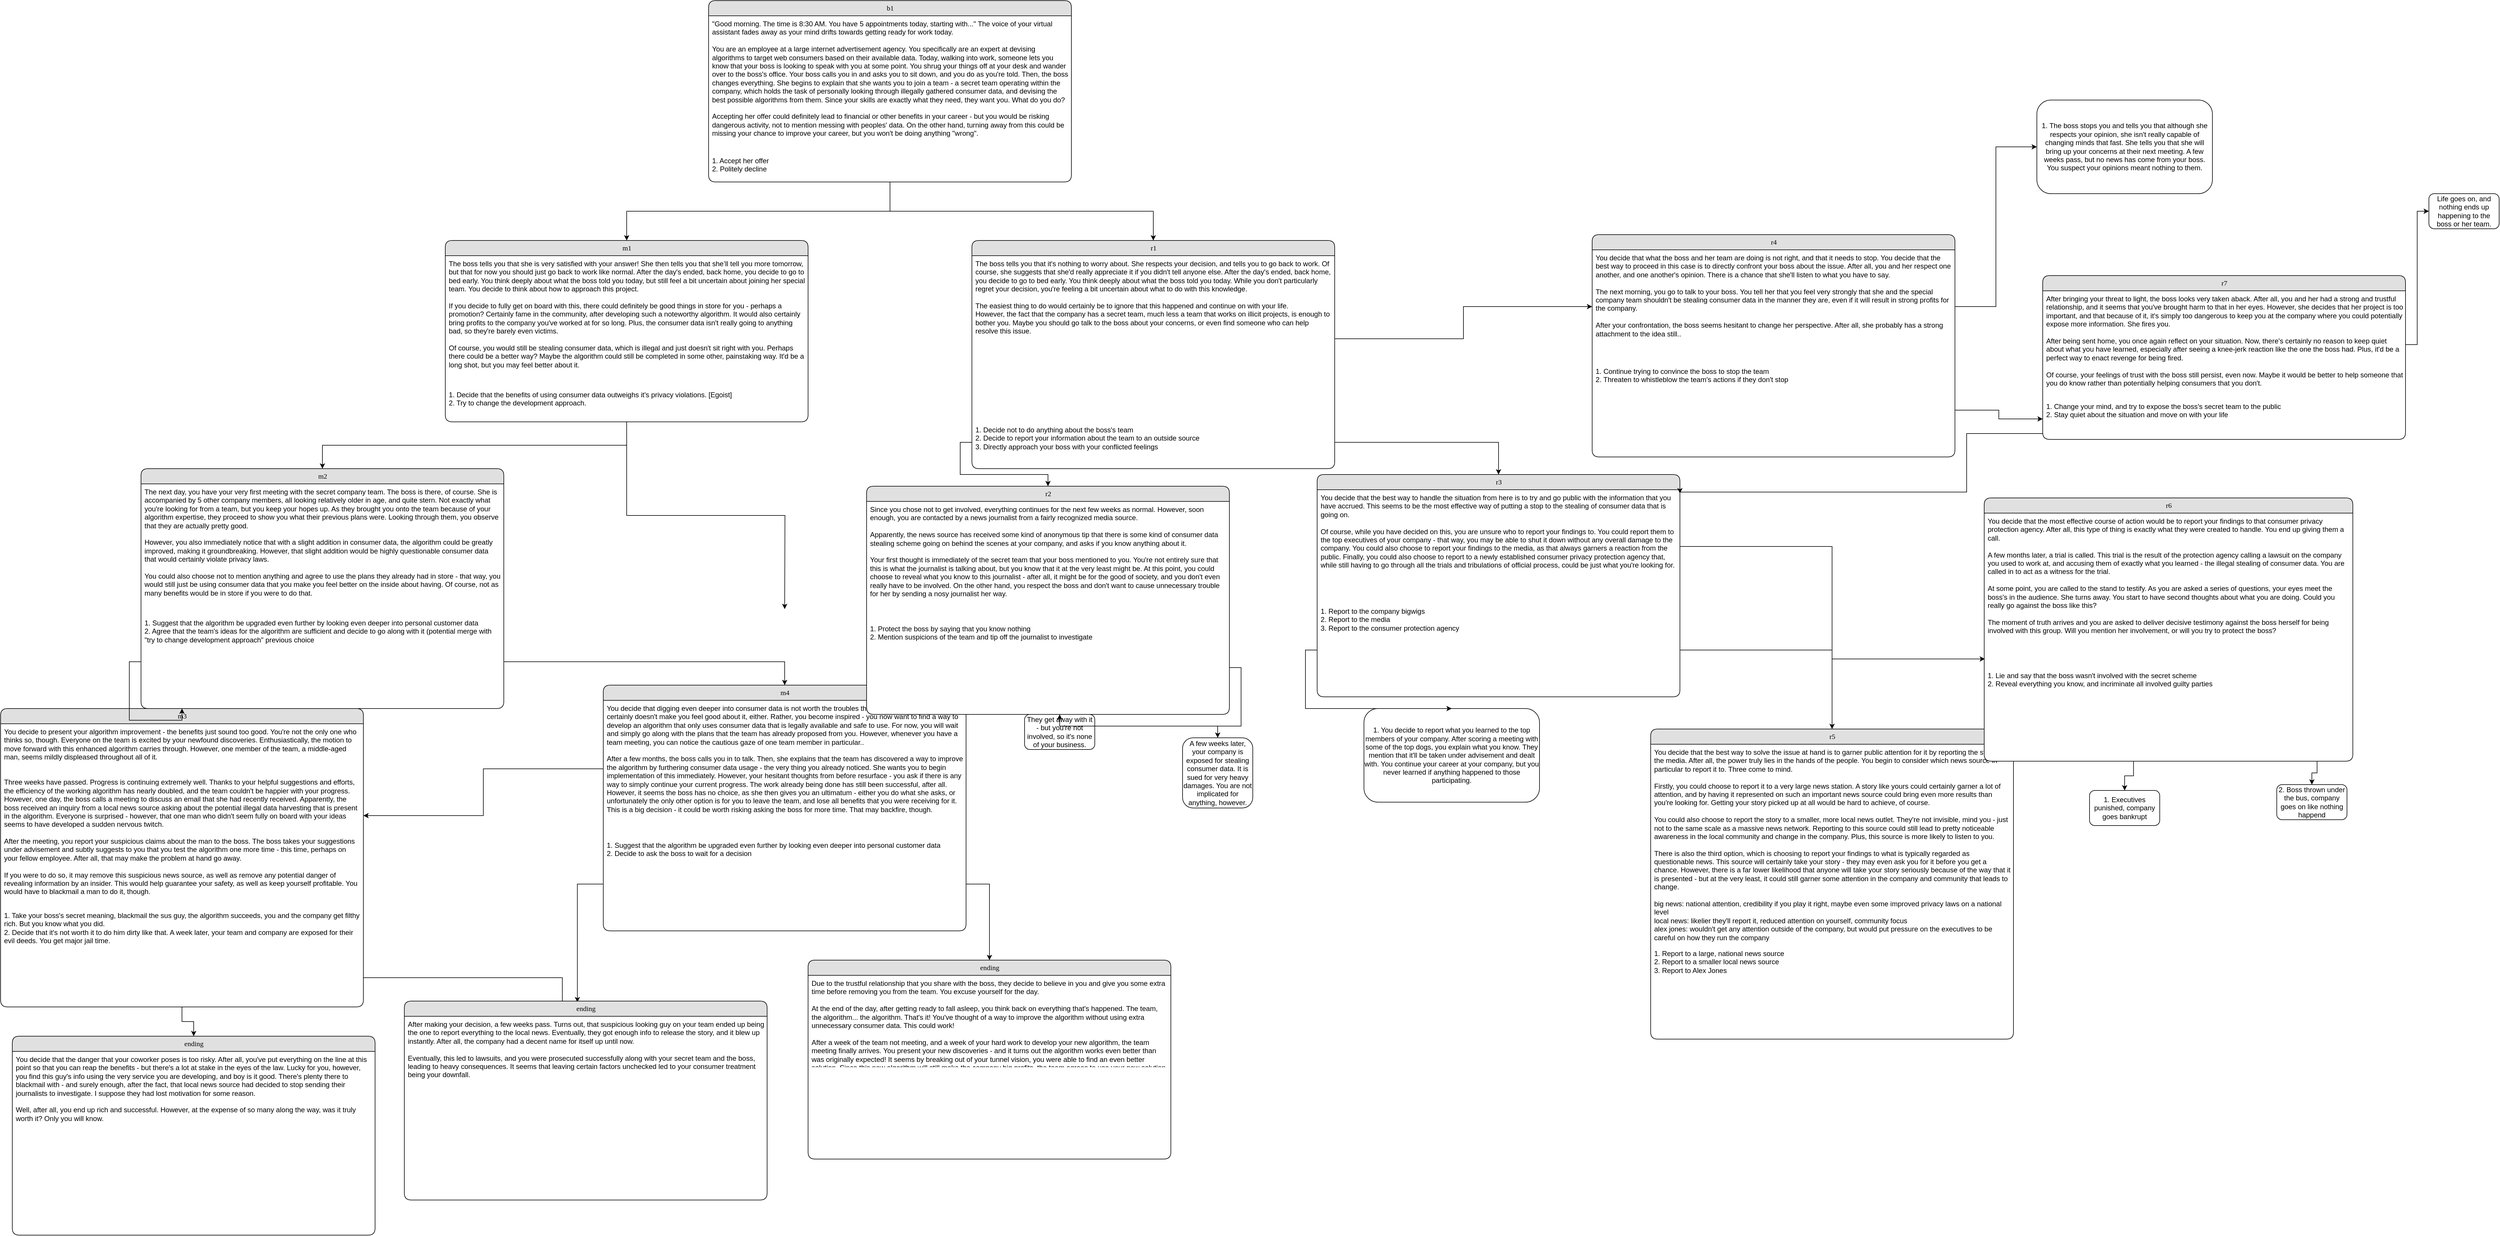 <mxfile version="13.9.6" type="github">
  <diagram name="Page-1" id="b520641d-4fe3-3701-9064-5fc419738815">
    <mxGraphModel dx="2522" dy="772" grid="1" gridSize="10" guides="1" tooltips="1" connect="1" arrows="1" fold="1" page="1" pageScale="1" pageWidth="1100" pageHeight="850" background="#ffffff" math="0" shadow="0">
      <root>
        <mxCell id="0" />
        <mxCell id="1" parent="0" />
        <mxCell id="e9B-Smu1X89H_BTClJb--25" style="edgeStyle=orthogonalEdgeStyle;rounded=0;orthogonalLoop=1;jettySize=auto;html=1;" parent="1" source="e9B-Smu1X89H_BTClJb--18" target="e9B-Smu1X89H_BTClJb--22" edge="1">
          <mxGeometry relative="1" as="geometry" />
        </mxCell>
        <mxCell id="e9B-Smu1X89H_BTClJb--29" style="edgeStyle=orthogonalEdgeStyle;rounded=0;orthogonalLoop=1;jettySize=auto;html=1;" parent="1" source="e9B-Smu1X89H_BTClJb--18" target="e9B-Smu1X89H_BTClJb--26" edge="1">
          <mxGeometry relative="1" as="geometry" />
        </mxCell>
        <mxCell id="e9B-Smu1X89H_BTClJb--18" value="b1" style="swimlane;html=1;fontStyle=0;childLayout=stackLayout;horizontal=1;startSize=26;fillColor=#e0e0e0;horizontalStack=0;resizeParent=1;resizeLast=0;collapsible=1;marginBottom=0;swimlaneFillColor=#ffffff;align=center;rounded=1;shadow=0;comic=0;labelBackgroundColor=none;strokeWidth=1;fontFamily=Verdana;fontSize=12" parent="1" vertex="1">
          <mxGeometry x="130" y="30" width="620" height="310" as="geometry">
            <mxRectangle x="130" y="30" width="50" height="26" as="alternateBounds" />
          </mxGeometry>
        </mxCell>
        <mxCell id="e9B-Smu1X89H_BTClJb--19" value="&quot;Good morning. The time is 8:30 AM. You have 5 appointments today, starting with...&quot; The voice of your virtual assistant fades away as your mind drifts towards getting ready for work today.&#xa;&#xa;You are an employee at a large internet advertisement agency. You specifically are an expert at devising algorithms to target web consumers based on their available data. Today, walking into work, someone lets you know that your boss is looking to speak with you at some point. You shrug your things off at your desk and wander over to the boss&#39;s office. Your boss calls you in and asks you to sit down, and you do as you&#39;re told. Then, the boss changes everything. She begins to explain that she wants you to join a team - a secret team operating within the company, which holds the task of personally looking through illegally gathered consumer data, and devising the best possible algorithms from them. Since your skills are exactly what they need, they want you. What do you do?&#xa;&#xa;Accepting her offer could definitely lead to financial or other benefits in your career - but you would be risking dangerous activity, not to mention messing with peoples&#39; data. On the other hand, turning away from this could be missing your chance to improve your career, but you won&#39;t be doing anything &quot;wrong&quot;." style="text;strokeColor=none;fillColor=none;spacingLeft=4;spacingRight=4;overflow=hidden;rotatable=0;points=[[0,0.5],[1,0.5]];portConstraint=eastwest;whiteSpace=wrap;verticalAlign=top;" parent="e9B-Smu1X89H_BTClJb--18" vertex="1">
          <mxGeometry y="26" width="620" height="234" as="geometry" />
        </mxCell>
        <mxCell id="e9B-Smu1X89H_BTClJb--21" value="1. Accept her offer&#xa;2. Politely decline" style="text;strokeColor=none;fillColor=none;spacingLeft=4;spacingRight=4;whiteSpace=wrap;overflow=hidden;rotatable=0;points=[[0,0.5],[1,0.5]];portConstraint=eastwest;" parent="e9B-Smu1X89H_BTClJb--18" vertex="1">
          <mxGeometry y="260" width="620" height="50" as="geometry" />
        </mxCell>
        <mxCell id="e9B-Smu1X89H_BTClJb--33" style="edgeStyle=orthogonalEdgeStyle;rounded=0;orthogonalLoop=1;jettySize=auto;html=1;" parent="1" source="e9B-Smu1X89H_BTClJb--22" target="e9B-Smu1X89H_BTClJb--30" edge="1">
          <mxGeometry relative="1" as="geometry" />
        </mxCell>
        <mxCell id="V5t-5OzrnSoj0Fzdp6cP-18" style="edgeStyle=orthogonalEdgeStyle;rounded=0;orthogonalLoop=1;jettySize=auto;html=1;" parent="1" source="e9B-Smu1X89H_BTClJb--22" edge="1">
          <mxGeometry relative="1" as="geometry">
            <mxPoint x="260" y="1070" as="targetPoint" />
          </mxGeometry>
        </mxCell>
        <mxCell id="e9B-Smu1X89H_BTClJb--22" value="m1" style="swimlane;html=1;fontStyle=0;childLayout=stackLayout;horizontal=1;startSize=26;fillColor=#e0e0e0;horizontalStack=0;resizeParent=1;resizeLast=0;collapsible=1;marginBottom=0;swimlaneFillColor=#ffffff;align=center;rounded=1;shadow=0;comic=0;labelBackgroundColor=none;strokeWidth=1;fontFamily=Verdana;fontSize=12" parent="1" vertex="1">
          <mxGeometry x="-320" y="440" width="620" height="310" as="geometry">
            <mxRectangle x="510" y="180" width="50" height="26" as="alternateBounds" />
          </mxGeometry>
        </mxCell>
        <mxCell id="e9B-Smu1X89H_BTClJb--23" value="The boss tells you that she is very satisfied with your answer! She then tells you that she’ll tell you more tomorrow, but that for now you should just go back to work like normal. After the day&#39;s ended, back home, you decide to go to bed early. You think deeply about what the boss told you today, but still feel a bit uncertain about joining her special team. You decide to think about how to approach this project.&#xa;&#xa;If you decide to fully get on board with this, there could definitely be good things in store for you - perhaps a promotion? Certainly fame in the community, after developing such a noteworthy algorithm. It would also certainly bring profits to the company you&#39;ve worked at for so long. Plus, the consumer data isn&#39;t really going to anything bad, so they&#39;re barely even victims.&#xa;&#xa;Of course, you would still be stealing consumer data, which is illegal and just doesn&#39;t sit right with you. Perhaps there could be a better way? Maybe the algorithm could still be completed in some other, painstaking way. It&#39;d be a long shot, but you may feel better about it." style="text;strokeColor=none;fillColor=none;spacingLeft=4;spacingRight=4;overflow=hidden;rotatable=0;points=[[0,0.5],[1,0.5]];portConstraint=eastwest;whiteSpace=wrap;verticalAlign=top;" parent="e9B-Smu1X89H_BTClJb--22" vertex="1">
          <mxGeometry y="26" width="620" height="224" as="geometry" />
        </mxCell>
        <mxCell id="e9B-Smu1X89H_BTClJb--24" value="1. Decide that the benefits of using consumer data outweighs it&#39;s privacy violations. [Egoist]&#xa;2. Try to change the development approach." style="text;strokeColor=none;fillColor=none;spacingLeft=4;spacingRight=4;whiteSpace=wrap;overflow=hidden;rotatable=0;points=[[0,0.5],[1,0.5]];portConstraint=eastwest;" parent="e9B-Smu1X89H_BTClJb--22" vertex="1">
          <mxGeometry y="250" width="620" height="50" as="geometry" />
        </mxCell>
        <mxCell id="e9B-Smu1X89H_BTClJb--26" value="r1" style="swimlane;html=1;fontStyle=0;childLayout=stackLayout;horizontal=1;startSize=26;fillColor=#e0e0e0;horizontalStack=0;resizeParent=1;resizeLast=0;collapsible=1;marginBottom=0;swimlaneFillColor=#ffffff;align=center;rounded=1;shadow=0;comic=0;labelBackgroundColor=none;strokeWidth=1;fontFamily=Verdana;fontSize=12" parent="1" vertex="1">
          <mxGeometry x="580" y="440" width="620" height="390" as="geometry">
            <mxRectangle x="510" y="180" width="50" height="26" as="alternateBounds" />
          </mxGeometry>
        </mxCell>
        <mxCell id="e9B-Smu1X89H_BTClJb--27" value="The boss tells you that it&#39;s nothing to worry about. She respects your decision, and tells you to go back to work. Of course, she suggests that she&#39;d really appreciate it if you didn&#39;t tell anyone else. After the day&#39;s ended, back home, you decide to go to bed early. You think deeply about what the boss told you today. While you don&#39;t particularly regret your decision, you&#39;re feeling a bit uncertain about what to do with this knowledge. &#xa;&#xa;The easiest thing to do would certainly be to ignore that this happened and continue on with your life. &#xa;However, the fact that the company has a secret team, much less a team that works on illicit projects, is enough to bother you. Maybe you should go talk to the boss about your concerns, or even find someone who can help resolve this issue." style="text;strokeColor=none;fillColor=none;spacingLeft=4;spacingRight=4;overflow=hidden;rotatable=0;points=[[0,0.5],[1,0.5]];portConstraint=eastwest;whiteSpace=wrap;verticalAlign=top;" parent="e9B-Smu1X89H_BTClJb--26" vertex="1">
          <mxGeometry y="26" width="620" height="284" as="geometry" />
        </mxCell>
        <mxCell id="e9B-Smu1X89H_BTClJb--28" value="1. Decide not to do anything about the boss&#39;s team&#xa;2. Decide to report your information about the team to an outside source&#xa;3. Directly approach your boss with your conflicted feelings" style="text;strokeColor=none;fillColor=none;spacingLeft=4;spacingRight=4;whiteSpace=wrap;overflow=hidden;rotatable=0;points=[[0,0.5],[1,0.5]];portConstraint=eastwest;" parent="e9B-Smu1X89H_BTClJb--26" vertex="1">
          <mxGeometry y="310" width="620" height="70" as="geometry" />
        </mxCell>
        <mxCell id="e9B-Smu1X89H_BTClJb--30" value="m2" style="swimlane;html=1;fontStyle=0;childLayout=stackLayout;horizontal=1;startSize=26;fillColor=#e0e0e0;horizontalStack=0;resizeParent=1;resizeLast=0;collapsible=1;marginBottom=0;swimlaneFillColor=#ffffff;align=center;rounded=1;shadow=0;comic=0;labelBackgroundColor=none;strokeWidth=1;fontFamily=Verdana;fontSize=12" parent="1" vertex="1">
          <mxGeometry x="-840" y="830" width="620" height="410" as="geometry">
            <mxRectangle x="510" y="180" width="50" height="26" as="alternateBounds" />
          </mxGeometry>
        </mxCell>
        <mxCell id="e9B-Smu1X89H_BTClJb--31" value="The next day, you have your very first meeting with the secret company team. The boss is there, of course. She is accompanied by 5 other company members, all looking relatively older in age, and quite stern. Not exactly what you&#39;re looking for from a team, but you keep your hopes up. As they brought you onto the team because of your algorithm expertise, they proceed to show you what their previous plans were. Looking through them, you observe that they are actually pretty good. &#xa;&#xa;However, you also immediately notice that with a slight addition in consumer data, the algorithm could be greatly improved, making it groundbreaking. However, that slight addition would be highly questionable consumer data that would certainly violate privacy laws.&#xa;&#xa;You could also choose not to mention anything and agree to use the plans they already had in store - that way, you would still just be using consumer data that you make you feel better on the inside about having. Of course, not as many benefits would be in store if you were to do that." style="text;strokeColor=none;fillColor=none;spacingLeft=4;spacingRight=4;overflow=hidden;rotatable=0;points=[[0,0.5],[1,0.5]];portConstraint=eastwest;whiteSpace=wrap;verticalAlign=top;" parent="e9B-Smu1X89H_BTClJb--30" vertex="1">
          <mxGeometry y="26" width="620" height="224" as="geometry" />
        </mxCell>
        <mxCell id="e9B-Smu1X89H_BTClJb--32" value="1. Suggest that the algorithm be upgraded even further by looking even deeper into personal customer data&#xa;2. Agree that the team&#39;s ideas for the algorithm are sufficient and decide to go along with it (potential merge with &quot;try to change development approach&quot; previous choice" style="text;strokeColor=none;fillColor=none;spacingLeft=4;spacingRight=4;whiteSpace=wrap;overflow=hidden;rotatable=0;points=[[0,0.5],[1,0.5]];portConstraint=eastwest;" parent="e9B-Smu1X89H_BTClJb--30" vertex="1">
          <mxGeometry y="250" width="620" height="160" as="geometry" />
        </mxCell>
        <mxCell id="V5t-5OzrnSoj0Fzdp6cP-26" style="edgeStyle=orthogonalEdgeStyle;rounded=0;orthogonalLoop=1;jettySize=auto;html=1;" parent="1" source="V5t-5OzrnSoj0Fzdp6cP-7" target="ORPxbONJtoW9aJd18paX-41" edge="1">
          <mxGeometry relative="1" as="geometry">
            <mxPoint x="-310" y="1735" as="targetPoint" />
            <Array as="points">
              <mxPoint x="-120" y="1700" />
            </Array>
          </mxGeometry>
        </mxCell>
        <mxCell id="V5t-5OzrnSoj0Fzdp6cP-29" style="edgeStyle=orthogonalEdgeStyle;rounded=0;orthogonalLoop=1;jettySize=auto;html=1;entryX=0.5;entryY=0;entryDx=0;entryDy=0;" parent="1" source="V5t-5OzrnSoj0Fzdp6cP-7" target="ORPxbONJtoW9aJd18paX-42" edge="1">
          <mxGeometry relative="1" as="geometry">
            <mxPoint x="-750" y="1890" as="targetPoint" />
          </mxGeometry>
        </mxCell>
        <mxCell id="V5t-5OzrnSoj0Fzdp6cP-7" value="m3" style="swimlane;html=1;fontStyle=0;childLayout=stackLayout;horizontal=1;startSize=26;fillColor=#e0e0e0;horizontalStack=0;resizeParent=1;resizeLast=0;collapsible=1;marginBottom=0;swimlaneFillColor=#ffffff;align=center;rounded=1;shadow=0;comic=0;labelBackgroundColor=none;strokeWidth=1;fontFamily=Verdana;fontSize=12" parent="1" vertex="1">
          <mxGeometry x="-1080" y="1240" width="620" height="510" as="geometry">
            <mxRectangle x="510" y="180" width="50" height="26" as="alternateBounds" />
          </mxGeometry>
        </mxCell>
        <mxCell id="V5t-5OzrnSoj0Fzdp6cP-8" value="You decide to present your algorithm improvement - the benefits just sound too good. You&#39;re not the only one who thinks so, though. Everyone on the team is excited by your newfound discoveries. Enthusiastically, the motion to move forward with this enhanced algorithm carries through. However, one member of the team, a middle-aged man, seems mildly displeased throughout all of it.&#xa;&#xa;&#xa;Three weeks have passed. Progress is continuing extremely well. Thanks to your helpful suggestions and efforts, the efficiency of the working algorithm has nearly doubled, and the team couldn&#39;t be happier with your progress. However, one day, the boss calls a meeting to discuss an email that she had recently received. Apparently, the boss received an inquiry from a local news source asking about the potential illegal data harvesting that is present in the algorithm. Everyone is surprised - however, that one man who didn&#39;t seem fully on board with your ideas seems to have developed a sudden nervous twitch.&#xa;&#xa;After the meeting, you report your suspicious claims about the man to the boss. The boss takes your suggestions under advisement and subtly suggests to you that you test the algorithm one more time - this time, perhaps on your fellow employee. After all, that may make the problem at hand go away.&#xa;&#xa;If you were to do so, it may remove this suspicious news source, as well as remove any potential danger of revealing information by an insider. This would help guarantee your safety, as well as keep yourself profitable. You would have to blackmail a man to do it, though." style="text;strokeColor=none;fillColor=none;spacingLeft=4;spacingRight=4;overflow=hidden;rotatable=0;points=[[0,0.5],[1,0.5]];portConstraint=eastwest;whiteSpace=wrap;verticalAlign=top;" parent="V5t-5OzrnSoj0Fzdp6cP-7" vertex="1">
          <mxGeometry y="26" width="620" height="314" as="geometry" />
        </mxCell>
        <mxCell id="V5t-5OzrnSoj0Fzdp6cP-9" value="1. Take your boss&#39;s secret meaning, blackmail the sus guy, the algorithm succeeds, you and the company get filthy rich. But you know what you did.&#xa;2. Decide that it&#39;s not worth it to do him dirty like that. A week later, your team and company are exposed for their evil deeds. You get major jail time." style="text;strokeColor=none;fillColor=none;spacingLeft=4;spacingRight=4;whiteSpace=wrap;overflow=hidden;rotatable=0;points=[[0,0.5],[1,0.5]];portConstraint=eastwest;" parent="V5t-5OzrnSoj0Fzdp6cP-7" vertex="1">
          <mxGeometry y="340" width="620" height="170" as="geometry" />
        </mxCell>
        <mxCell id="V5t-5OzrnSoj0Fzdp6cP-10" value="m4" style="swimlane;html=1;fontStyle=0;childLayout=stackLayout;horizontal=1;startSize=26;fillColor=#e0e0e0;horizontalStack=0;resizeParent=1;resizeLast=0;collapsible=1;marginBottom=0;swimlaneFillColor=#ffffff;align=center;rounded=1;shadow=0;comic=0;labelBackgroundColor=none;strokeWidth=1;fontFamily=Verdana;fontSize=12" parent="1" vertex="1">
          <mxGeometry x="-50" y="1200" width="620" height="420" as="geometry">
            <mxRectangle x="510" y="180" width="50" height="26" as="alternateBounds" />
          </mxGeometry>
        </mxCell>
        <mxCell id="V5t-5OzrnSoj0Fzdp6cP-11" value="You decide that digging even deeper into consumer data is not worth the troubles that accompany it - and it certainly doesn&#39;t make you feel good about it, either. Rather, you become inspired - you now want to find a way to develop an algorithm that only uses consumer data that is legally available and safe to use. For now, you will wait and simply go along with the plans that the team has already proposed from you. However, whenever you have a team meeting, you can notice the cautious gaze of one team member in particular..&#xa;&#xa;After a few months, the boss calls you in to talk. Then, she explains that the team has discovered a way to improve the algorithm by furthering consumer data usage - the very thing you already noticed. She wants you to begin implementation of this immediately. However, your hesitant thoughts from before resurface - you ask if there is any way to simply continue your current progress. The work already being done has still been successful, after all. However, it seems the boss has no choice, as she then gives you an ultimatum - either you do what she asks, or unfortunately the only other option is for you to leave the team, and lose all benefits that you were receiving for it. This is a big decision - it could be worth risking asking the boss for more time. That may backfire, though." style="text;strokeColor=none;fillColor=none;spacingLeft=4;spacingRight=4;overflow=hidden;rotatable=0;points=[[0,0.5],[1,0.5]];portConstraint=eastwest;whiteSpace=wrap;verticalAlign=top;" parent="V5t-5OzrnSoj0Fzdp6cP-10" vertex="1">
          <mxGeometry y="26" width="620" height="234" as="geometry" />
        </mxCell>
        <mxCell id="V5t-5OzrnSoj0Fzdp6cP-12" value="1. Suggest that the algorithm be upgraded even further by looking even deeper into personal customer data&#xa;2. Decide to ask the boss to wait for a decision " style="text;strokeColor=none;fillColor=none;spacingLeft=4;spacingRight=4;whiteSpace=wrap;overflow=hidden;rotatable=0;points=[[0,0.5],[1,0.5]];portConstraint=eastwest;" parent="V5t-5OzrnSoj0Fzdp6cP-10" vertex="1">
          <mxGeometry y="260" width="620" height="160" as="geometry" />
        </mxCell>
        <mxCell id="V5t-5OzrnSoj0Fzdp6cP-14" style="edgeStyle=orthogonalEdgeStyle;rounded=0;orthogonalLoop=1;jettySize=auto;html=1;exitX=1;exitY=0.5;exitDx=0;exitDy=0;entryX=0.5;entryY=0;entryDx=0;entryDy=0;" parent="1" source="e9B-Smu1X89H_BTClJb--32" target="V5t-5OzrnSoj0Fzdp6cP-10" edge="1">
          <mxGeometry relative="1" as="geometry" />
        </mxCell>
        <mxCell id="V5t-5OzrnSoj0Fzdp6cP-23" style="edgeStyle=orthogonalEdgeStyle;rounded=0;orthogonalLoop=1;jettySize=auto;html=1;" parent="1" source="V5t-5OzrnSoj0Fzdp6cP-11" target="V5t-5OzrnSoj0Fzdp6cP-8" edge="1">
          <mxGeometry relative="1" as="geometry" />
        </mxCell>
        <mxCell id="V5t-5OzrnSoj0Fzdp6cP-24" style="edgeStyle=orthogonalEdgeStyle;rounded=0;orthogonalLoop=1;jettySize=auto;html=1;entryX=0.5;entryY=0;entryDx=0;entryDy=0;" parent="1" source="e9B-Smu1X89H_BTClJb--32" target="V5t-5OzrnSoj0Fzdp6cP-7" edge="1">
          <mxGeometry relative="1" as="geometry" />
        </mxCell>
        <mxCell id="V5t-5OzrnSoj0Fzdp6cP-27" style="edgeStyle=orthogonalEdgeStyle;rounded=0;orthogonalLoop=1;jettySize=auto;html=1;entryX=0.477;entryY=0.006;entryDx=0;entryDy=0;entryPerimeter=0;" parent="1" source="V5t-5OzrnSoj0Fzdp6cP-12" target="ORPxbONJtoW9aJd18paX-40" edge="1">
          <mxGeometry relative="1" as="geometry">
            <mxPoint x="-189.36" y="1661.65" as="targetPoint" />
          </mxGeometry>
        </mxCell>
        <mxCell id="V5t-5OzrnSoj0Fzdp6cP-32" value="ending" style="swimlane;html=1;fontStyle=0;childLayout=stackLayout;horizontal=1;startSize=26;fillColor=#e0e0e0;horizontalStack=0;resizeParent=1;resizeLast=0;collapsible=1;marginBottom=0;swimlaneFillColor=#ffffff;align=center;rounded=1;shadow=0;comic=0;labelBackgroundColor=none;strokeWidth=1;fontFamily=Verdana;fontSize=12" parent="1" vertex="1">
          <mxGeometry x="300" y="1670" width="620" height="340" as="geometry">
            <mxRectangle x="510" y="180" width="50" height="26" as="alternateBounds" />
          </mxGeometry>
        </mxCell>
        <mxCell id="V5t-5OzrnSoj0Fzdp6cP-33" value="Due to the trustful relationship that you share with the boss, they decide to believe in you and give you some extra time before removing you from the team. You excuse yourself for the day.&#xa;&#xa;At the end of the day, after getting ready to fall asleep, you think back on everything that&#39;s happened. The team, the algorithm... the algorithm. That&#39;s it! You&#39;ve thought of a way to improve the algorithm without using extra unnecessary consumer data. This could work!&#xa;&#xa;After a week of the team not meeting, and a week of your hard work to develop your new algorithm, the team meeting finally arrives. You present your new discoveries - and it turns out the algorithm works even better than was originally expected! It seems by breaking out of your tunnel vision, you were able to find an even better solution. Since this new algorithm will still make the company big profits, the team agrees to use your new solution. Everything seemed to work out well, in the end - and you didn&#39;t even have to steal data." style="text;strokeColor=none;fillColor=none;spacingLeft=4;spacingRight=4;overflow=hidden;rotatable=0;points=[[0,0.5],[1,0.5]];portConstraint=eastwest;whiteSpace=wrap;verticalAlign=top;" parent="V5t-5OzrnSoj0Fzdp6cP-32" vertex="1">
          <mxGeometry y="26" width="620" height="154" as="geometry" />
        </mxCell>
        <mxCell id="V5t-5OzrnSoj0Fzdp6cP-37" style="edgeStyle=orthogonalEdgeStyle;rounded=0;orthogonalLoop=1;jettySize=auto;html=1;entryX=0.5;entryY=0;entryDx=0;entryDy=0;" parent="1" source="V5t-5OzrnSoj0Fzdp6cP-12" target="V5t-5OzrnSoj0Fzdp6cP-32" edge="1">
          <mxGeometry relative="1" as="geometry" />
        </mxCell>
        <mxCell id="V5t-5OzrnSoj0Fzdp6cP-38" value="r2" style="swimlane;html=1;fontStyle=0;childLayout=stackLayout;horizontal=1;startSize=26;fillColor=#e0e0e0;horizontalStack=0;resizeParent=1;resizeLast=0;collapsible=1;marginBottom=0;swimlaneFillColor=#ffffff;align=center;rounded=1;shadow=0;comic=0;labelBackgroundColor=none;strokeWidth=1;fontFamily=Verdana;fontSize=12" parent="1" vertex="1">
          <mxGeometry x="400" y="860" width="620" height="390" as="geometry">
            <mxRectangle x="510" y="180" width="50" height="26" as="alternateBounds" />
          </mxGeometry>
        </mxCell>
        <mxCell id="V5t-5OzrnSoj0Fzdp6cP-39" value="Since you chose not to get involved, everything continues for the next few weeks as normal. However, soon enough, you are contacted by a news journalist from a fairly recognized media source. &#xa;&#xa;Apparently, the news source has received some kind of anonymous tip that there is some kind of consumer data stealing scheme going on behind the scenes at your company, and asks if you know anything about it.&#xa;&#xa;Your first thought is immediately of the secret team that your boss mentioned to you. You&#39;re not entirely sure that this is what the journalist is talking about, but you know that it at the very least might be. At this point, you could choose to reveal what you know to this journalist - after all, it might be for the good of society, and you don&#39;t even really have to be involved. On the other hand, you respect the boss and don&#39;t want to cause unnecessary trouble for her by sending a nosy journalist her way." style="text;strokeColor=none;fillColor=none;spacingLeft=4;spacingRight=4;overflow=hidden;rotatable=0;points=[[0,0.5],[1,0.5]];portConstraint=eastwest;whiteSpace=wrap;verticalAlign=top;" parent="V5t-5OzrnSoj0Fzdp6cP-38" vertex="1">
          <mxGeometry y="26" width="620" height="204" as="geometry" />
        </mxCell>
        <mxCell id="V5t-5OzrnSoj0Fzdp6cP-40" value="1. Protect the boss by saying that you know nothing&#xa;2. Mention suspicions of the team and tip off the journalist to investigate" style="text;strokeColor=none;fillColor=none;spacingLeft=4;spacingRight=4;whiteSpace=wrap;overflow=hidden;rotatable=0;points=[[0,0.5],[1,0.5]];portConstraint=eastwest;" parent="V5t-5OzrnSoj0Fzdp6cP-38" vertex="1">
          <mxGeometry y="230" width="620" height="160" as="geometry" />
        </mxCell>
        <mxCell id="V5t-5OzrnSoj0Fzdp6cP-41" style="edgeStyle=orthogonalEdgeStyle;rounded=0;orthogonalLoop=1;jettySize=auto;html=1;entryX=0.5;entryY=0;entryDx=0;entryDy=0;" parent="1" source="e9B-Smu1X89H_BTClJb--28" target="V5t-5OzrnSoj0Fzdp6cP-38" edge="1">
          <mxGeometry relative="1" as="geometry" />
        </mxCell>
        <mxCell id="ORPxbONJtoW9aJd18paX-4" value="They get away with it - but you&#39;re not involved, so it&#39;s none of your business." style="rounded=1;whiteSpace=wrap;html=1;" parent="1" vertex="1">
          <mxGeometry x="670" y="1250" width="120" height="60" as="geometry" />
        </mxCell>
        <mxCell id="ORPxbONJtoW9aJd18paX-5" style="edgeStyle=orthogonalEdgeStyle;rounded=0;orthogonalLoop=1;jettySize=auto;html=1;entryX=0.5;entryY=0;entryDx=0;entryDy=0;" parent="1" source="V5t-5OzrnSoj0Fzdp6cP-40" target="ORPxbONJtoW9aJd18paX-4" edge="1">
          <mxGeometry relative="1" as="geometry" />
        </mxCell>
        <mxCell id="ORPxbONJtoW9aJd18paX-6" value="A few weeks later, your company is exposed for stealing consumer data. It is sued for very heavy damages. You are not implicated for anything, however." style="rounded=1;whiteSpace=wrap;html=1;" parent="1" vertex="1">
          <mxGeometry x="940" y="1290" width="120" height="120" as="geometry" />
        </mxCell>
        <mxCell id="ORPxbONJtoW9aJd18paX-7" style="edgeStyle=orthogonalEdgeStyle;rounded=0;orthogonalLoop=1;jettySize=auto;html=1;" parent="1" source="V5t-5OzrnSoj0Fzdp6cP-40" target="ORPxbONJtoW9aJd18paX-6" edge="1">
          <mxGeometry relative="1" as="geometry" />
        </mxCell>
        <mxCell id="ORPxbONJtoW9aJd18paX-8" value="r3" style="swimlane;html=1;fontStyle=0;childLayout=stackLayout;horizontal=1;startSize=26;fillColor=#e0e0e0;horizontalStack=0;resizeParent=1;resizeLast=0;collapsible=1;marginBottom=0;swimlaneFillColor=#ffffff;align=center;rounded=1;shadow=0;comic=0;labelBackgroundColor=none;strokeWidth=1;fontFamily=Verdana;fontSize=12" parent="1" vertex="1">
          <mxGeometry x="1170" y="840" width="620" height="380" as="geometry">
            <mxRectangle x="510" y="180" width="50" height="26" as="alternateBounds" />
          </mxGeometry>
        </mxCell>
        <mxCell id="ORPxbONJtoW9aJd18paX-9" value="You decide that the best way to handle the situation from here is to try and go public with the information that you have accrued. This seems to be the most effective way of putting a stop to the stealing of consumer data that is going on.&#xa;&#xa;Of course, while you have decided on this, you are unsure who to report your findings to. You could report them to the top executives of your company - that way, you may be able to shut it down without any overall damage to the company. You could also choose to report your findings to the media, as that always garners a reaction from the public. Finally, you could also choose to report to a newly established consumer privacy protection agency that, while still having to go through all the trials and tribulations of official process, could be just what you&#39;re looking for." style="text;strokeColor=none;fillColor=none;spacingLeft=4;spacingRight=4;overflow=hidden;rotatable=0;points=[[0,0.5],[1,0.5]];portConstraint=eastwest;whiteSpace=wrap;verticalAlign=top;" parent="ORPxbONJtoW9aJd18paX-8" vertex="1">
          <mxGeometry y="26" width="620" height="194" as="geometry" />
        </mxCell>
        <mxCell id="ORPxbONJtoW9aJd18paX-10" value="1. Report to the company bigwigs&#xa;2. Report to the media&#xa;3. Report to the consumer protection agency" style="text;strokeColor=none;fillColor=none;spacingLeft=4;spacingRight=4;whiteSpace=wrap;overflow=hidden;rotatable=0;points=[[0,0.5],[1,0.5]];portConstraint=eastwest;" parent="ORPxbONJtoW9aJd18paX-8" vertex="1">
          <mxGeometry y="220" width="620" height="160" as="geometry" />
        </mxCell>
        <mxCell id="ORPxbONJtoW9aJd18paX-11" value="r4" style="swimlane;html=1;fontStyle=0;childLayout=stackLayout;horizontal=1;startSize=26;fillColor=#e0e0e0;horizontalStack=0;resizeParent=1;resizeLast=0;collapsible=1;marginBottom=0;swimlaneFillColor=#ffffff;align=center;rounded=1;shadow=0;comic=0;labelBackgroundColor=none;strokeWidth=1;fontFamily=Verdana;fontSize=12" parent="1" vertex="1">
          <mxGeometry x="1640" y="430" width="620" height="380" as="geometry">
            <mxRectangle x="510" y="180" width="50" height="26" as="alternateBounds" />
          </mxGeometry>
        </mxCell>
        <mxCell id="ORPxbONJtoW9aJd18paX-12" value="You decide that what the boss and her team are doing is not right, and that it needs to stop. You decide that the best way to proceed in this case is to directly confront your boss about the issue. After all, you and her respect one another, and one another&#39;s opinion. There is a chance that she&#39;ll listen to what you have to say.&#xa;&#xa;The next morning, you go to talk to your boss. You tell her that you feel very strongly that she and the special company team shouldn&#39;t be stealing consumer data in the manner they are, even if it will result in strong profits for the company.&#xa;&#xa;After your confrontation, the boss seems hesitant to change her perspective. After all, she probably has a strong attachment to the idea still.." style="text;strokeColor=none;fillColor=none;spacingLeft=4;spacingRight=4;overflow=hidden;rotatable=0;points=[[0,0.5],[1,0.5]];portConstraint=eastwest;whiteSpace=wrap;verticalAlign=top;" parent="ORPxbONJtoW9aJd18paX-11" vertex="1">
          <mxGeometry y="26" width="620" height="194" as="geometry" />
        </mxCell>
        <mxCell id="ORPxbONJtoW9aJd18paX-13" value="1. Continue trying to convince the boss to stop the team&#xa;2. Threaten to whistleblow the team&#39;s actions if they don&#39;t stop" style="text;strokeColor=none;fillColor=none;spacingLeft=4;spacingRight=4;whiteSpace=wrap;overflow=hidden;rotatable=0;points=[[0,0.5],[1,0.5]];portConstraint=eastwest;" parent="ORPxbONJtoW9aJd18paX-11" vertex="1">
          <mxGeometry y="220" width="620" height="160" as="geometry" />
        </mxCell>
        <mxCell id="ORPxbONJtoW9aJd18paX-14" style="edgeStyle=orthogonalEdgeStyle;rounded=0;orthogonalLoop=1;jettySize=auto;html=1;entryX=0.5;entryY=0;entryDx=0;entryDy=0;" parent="1" source="e9B-Smu1X89H_BTClJb--28" target="ORPxbONJtoW9aJd18paX-8" edge="1">
          <mxGeometry relative="1" as="geometry" />
        </mxCell>
        <mxCell id="ORPxbONJtoW9aJd18paX-15" style="edgeStyle=orthogonalEdgeStyle;rounded=0;orthogonalLoop=1;jettySize=auto;html=1;" parent="1" source="e9B-Smu1X89H_BTClJb--27" target="ORPxbONJtoW9aJd18paX-12" edge="1">
          <mxGeometry relative="1" as="geometry" />
        </mxCell>
        <mxCell id="ORPxbONJtoW9aJd18paX-16" value="1. You decide to report what you learned to the top members of your company. After scoring a meeting with some of the top dogs, you explain what you know. They mention that it&#39;ll be taken under advisement and dealt with. You continue your career at your company, but you never learned if anything happened to those participating." style="rounded=1;whiteSpace=wrap;html=1;" parent="1" vertex="1">
          <mxGeometry x="1250" y="1240" width="300" height="160" as="geometry" />
        </mxCell>
        <mxCell id="ORPxbONJtoW9aJd18paX-17" style="edgeStyle=orthogonalEdgeStyle;rounded=0;orthogonalLoop=1;jettySize=auto;html=1;" parent="1" source="ORPxbONJtoW9aJd18paX-10" target="ORPxbONJtoW9aJd18paX-16" edge="1">
          <mxGeometry relative="1" as="geometry" />
        </mxCell>
        <mxCell id="ORPxbONJtoW9aJd18paX-18" value="r5" style="swimlane;html=1;fontStyle=0;childLayout=stackLayout;horizontal=1;startSize=26;fillColor=#e0e0e0;horizontalStack=0;resizeParent=1;resizeLast=0;collapsible=1;marginBottom=0;swimlaneFillColor=#ffffff;align=center;rounded=1;shadow=0;comic=0;labelBackgroundColor=none;strokeWidth=1;fontFamily=Verdana;fontSize=12" parent="1" vertex="1">
          <mxGeometry x="1740" y="1275" width="620" height="530" as="geometry">
            <mxRectangle x="510" y="180" width="50" height="26" as="alternateBounds" />
          </mxGeometry>
        </mxCell>
        <mxCell id="ORPxbONJtoW9aJd18paX-19" value="You decide that the best way to solve the issue at hand is to garner public attention for it by reporting the story to the media. After all, the power truly lies in the hands of the people. You begin to consider which news source in particular to report it to. Three come to mind.&#xa;&#xa;Firstly, you could choose to report it to a very large news station. A story like yours could certainly garner a lot of attention, and by having it represented on such an important news source could bring even more results than you&#39;re looking for. Getting your story picked up at all would be hard to achieve, of course. &#xa;&#xa;You could also choose to report the story to a smaller, more local news outlet. They&#39;re not invisible, mind you - just not to the same scale as a massive news network. Reporting to this source could still lead to pretty noticeable awareness in the local community and change in the company. Plus, this source is more likely to listen to you.&#xa;&#xa;There is also the third option, which is choosing to report your findings to what is typically regarded as questionable news. This source will certainly take your story - they may even ask you for it before you get a chance. However, there is a far lower likelihood that anyone will take your story seriously because of the way that it is presented - but at the very least, it could still garner some attention in the company and community that leads to change.&#xa;&#xa;big news: national attention, credibility if you play it right, maybe even some improved privacy laws on a national level&#xa;local news: likelier they&#39;ll report it, reduced attention on yourself, community focus&#xa;alex jones: wouldn&#39;t get any attention outside of the company, but would put pressure on the executives to be careful on how they run the company" style="text;strokeColor=none;fillColor=none;spacingLeft=4;spacingRight=4;overflow=hidden;rotatable=0;points=[[0,0.5],[1,0.5]];portConstraint=eastwest;whiteSpace=wrap;verticalAlign=top;" parent="ORPxbONJtoW9aJd18paX-18" vertex="1">
          <mxGeometry y="26" width="620" height="344" as="geometry" />
        </mxCell>
        <mxCell id="ORPxbONJtoW9aJd18paX-20" value="1. Report to a large, national news source&#xa;2. Report to a smaller local news source&#xa;3. Report to Alex Jones" style="text;strokeColor=none;fillColor=none;spacingLeft=4;spacingRight=4;whiteSpace=wrap;overflow=hidden;rotatable=0;points=[[0,0.5],[1,0.5]];portConstraint=eastwest;" parent="ORPxbONJtoW9aJd18paX-18" vertex="1">
          <mxGeometry y="370" width="620" height="160" as="geometry" />
        </mxCell>
        <mxCell id="ORPxbONJtoW9aJd18paX-21" style="edgeStyle=orthogonalEdgeStyle;rounded=0;orthogonalLoop=1;jettySize=auto;html=1;entryX=0.5;entryY=0;entryDx=0;entryDy=0;" parent="1" source="ORPxbONJtoW9aJd18paX-10" target="ORPxbONJtoW9aJd18paX-18" edge="1">
          <mxGeometry relative="1" as="geometry" />
        </mxCell>
        <mxCell id="ORPxbONJtoW9aJd18paX-22" value="r6" style="swimlane;html=1;fontStyle=0;childLayout=stackLayout;horizontal=1;startSize=26;fillColor=#e0e0e0;horizontalStack=0;resizeParent=1;resizeLast=0;collapsible=1;marginBottom=0;swimlaneFillColor=#ffffff;align=center;rounded=1;shadow=0;comic=0;labelBackgroundColor=none;strokeWidth=1;fontFamily=Verdana;fontSize=12" parent="1" vertex="1">
          <mxGeometry x="2310" y="880" width="630" height="450" as="geometry">
            <mxRectangle x="510" y="180" width="50" height="26" as="alternateBounds" />
          </mxGeometry>
        </mxCell>
        <mxCell id="ORPxbONJtoW9aJd18paX-23" value="You decide that the most effective course of action would be to report your findings to that consumer privacy protection agency. After all, this type of thing is exactly what they were created to handle. You end up giving them a call.&#xa;&#xa;A few months later, a trial is called. This trial is the result of the protection agency calling a lawsuit on the company you used to work at, and accusing them of exactly what you learned - the illegal stealing of consumer data. You are called in to act as a witness for the trial.&#xa;&#xa;At some point, you are called to the stand to testify. As you are asked a series of questions, your eyes meet the boss&#39;s in the audience. She turns away. You start to have second thoughts about what you are doing. Could you really go against the boss like this?&#xa;&#xa;The moment of truth arrives and you are asked to deliver decisive testimony against the boss herself for being involved with this group. Will you mention her involvement, or will you try to protect the boss?" style="text;strokeColor=none;fillColor=none;spacingLeft=4;spacingRight=4;overflow=hidden;rotatable=0;points=[[0,0.5],[1,0.5]];portConstraint=eastwest;whiteSpace=wrap;verticalAlign=top;" parent="ORPxbONJtoW9aJd18paX-22" vertex="1">
          <mxGeometry y="26" width="630" height="264" as="geometry" />
        </mxCell>
        <mxCell id="ORPxbONJtoW9aJd18paX-24" value="1. Lie and say that the boss wasn&#39;t involved with the secret scheme&#xa;2. Reveal everything you know, and incriminate all involved guilty parties" style="text;strokeColor=none;fillColor=none;spacingLeft=4;spacingRight=4;whiteSpace=wrap;overflow=hidden;rotatable=0;points=[[0,0.5],[1,0.5]];portConstraint=eastwest;" parent="ORPxbONJtoW9aJd18paX-22" vertex="1">
          <mxGeometry y="290" width="630" height="160" as="geometry" />
        </mxCell>
        <mxCell id="ORPxbONJtoW9aJd18paX-25" style="edgeStyle=orthogonalEdgeStyle;rounded=0;orthogonalLoop=1;jettySize=auto;html=1;entryX=0.002;entryY=0.944;entryDx=0;entryDy=0;entryPerimeter=0;" parent="1" source="ORPxbONJtoW9aJd18paX-9" target="ORPxbONJtoW9aJd18paX-23" edge="1">
          <mxGeometry relative="1" as="geometry" />
        </mxCell>
        <mxCell id="ORPxbONJtoW9aJd18paX-29" value="r7" style="swimlane;html=1;fontStyle=0;childLayout=stackLayout;horizontal=1;startSize=26;fillColor=#e0e0e0;horizontalStack=0;resizeParent=1;resizeLast=0;collapsible=1;marginBottom=0;swimlaneFillColor=#ffffff;align=center;rounded=1;shadow=0;comic=0;labelBackgroundColor=none;strokeWidth=1;fontFamily=Verdana;fontSize=12" parent="1" vertex="1">
          <mxGeometry x="2410" y="500" width="620" height="280" as="geometry">
            <mxRectangle x="510" y="180" width="50" height="26" as="alternateBounds" />
          </mxGeometry>
        </mxCell>
        <mxCell id="ORPxbONJtoW9aJd18paX-30" value="After bringing your threat to light, the boss looks very taken aback. After all, you and her had a strong and trustful relationship, and it seems that you&#39;ve brought harm to that in her eyes. However, she decides that her project is too important, and that because of it, it&#39;s simply too dangerous to keep you at the company where you could potentially expose more information. She fires you.&#xa;&#xa;After being sent home, you once again reflect on your situation. Now, there&#39;s certainly no reason to keep quiet about what you have learned, especially after seeing a knee-jerk reaction like the one the boss had. Plus, it&#39;d be a perfect way to enact revenge for being fired.&#xa;&#xa;Of course, your feelings of trust with the boss still persist, even now. Maybe it would be better to help someone that you do know rather than potentially helping consumers that you don&#39;t.&#xa;&#xa;" style="text;strokeColor=none;fillColor=none;spacingLeft=4;spacingRight=4;overflow=hidden;rotatable=0;points=[[0,0.5],[1,0.5]];portConstraint=eastwest;whiteSpace=wrap;verticalAlign=top;" parent="ORPxbONJtoW9aJd18paX-29" vertex="1">
          <mxGeometry y="26" width="620" height="184" as="geometry" />
        </mxCell>
        <mxCell id="ORPxbONJtoW9aJd18paX-31" value="1. Change your mind, and try to expose the boss&#39;s secret team to the public&#xa;2. Stay quiet about the situation and move on with your life" style="text;strokeColor=none;fillColor=none;spacingLeft=4;spacingRight=4;whiteSpace=wrap;overflow=hidden;rotatable=0;points=[[0,0.5],[1,0.5]];portConstraint=eastwest;" parent="ORPxbONJtoW9aJd18paX-29" vertex="1">
          <mxGeometry y="210" width="620" height="70" as="geometry" />
        </mxCell>
        <mxCell id="ORPxbONJtoW9aJd18paX-32" style="edgeStyle=orthogonalEdgeStyle;rounded=0;orthogonalLoop=1;jettySize=auto;html=1;" parent="1" source="ORPxbONJtoW9aJd18paX-13" target="ORPxbONJtoW9aJd18paX-31" edge="1">
          <mxGeometry relative="1" as="geometry" />
        </mxCell>
        <mxCell id="ORPxbONJtoW9aJd18paX-34" value="1. The boss stops you and tells you that although she respects your opinion, she isn&#39;t really capable of changing minds that fast. She tells you that she will bring up your concerns at their next meeting. A few weeks pass, but no news has come from your boss. You suspect your opinions meant nothing to them." style="rounded=1;whiteSpace=wrap;html=1;" parent="1" vertex="1">
          <mxGeometry x="2400" y="200" width="300" height="160" as="geometry" />
        </mxCell>
        <mxCell id="ORPxbONJtoW9aJd18paX-35" style="edgeStyle=orthogonalEdgeStyle;rounded=0;orthogonalLoop=1;jettySize=auto;html=1;entryX=0;entryY=0.5;entryDx=0;entryDy=0;" parent="1" source="ORPxbONJtoW9aJd18paX-12" target="ORPxbONJtoW9aJd18paX-34" edge="1">
          <mxGeometry relative="1" as="geometry" />
        </mxCell>
        <mxCell id="ORPxbONJtoW9aJd18paX-36" style="edgeStyle=orthogonalEdgeStyle;rounded=0;orthogonalLoop=1;jettySize=auto;html=1;entryX=1;entryY=0.032;entryDx=0;entryDy=0;entryPerimeter=0;" parent="1" source="ORPxbONJtoW9aJd18paX-31" target="ORPxbONJtoW9aJd18paX-9" edge="1">
          <mxGeometry relative="1" as="geometry">
            <Array as="points">
              <mxPoint x="2280" y="770" />
              <mxPoint x="2280" y="870" />
            </Array>
          </mxGeometry>
        </mxCell>
        <mxCell id="ORPxbONJtoW9aJd18paX-37" value="Life goes on, and nothing ends up happening to the boss or her team." style="rounded=1;whiteSpace=wrap;html=1;" parent="1" vertex="1">
          <mxGeometry x="3070" y="360" width="120" height="60" as="geometry" />
        </mxCell>
        <mxCell id="ORPxbONJtoW9aJd18paX-38" style="edgeStyle=orthogonalEdgeStyle;rounded=0;orthogonalLoop=1;jettySize=auto;html=1;entryX=0;entryY=0.5;entryDx=0;entryDy=0;" parent="1" source="ORPxbONJtoW9aJd18paX-30" target="ORPxbONJtoW9aJd18paX-37" edge="1">
          <mxGeometry relative="1" as="geometry" />
        </mxCell>
        <mxCell id="e9B-Smu1X89H_BTClJb--40" style="edgeStyle=orthogonalEdgeStyle;rounded=0;orthogonalLoop=1;jettySize=auto;html=1;exitX=0.405;exitY=1.003;exitDx=0;exitDy=0;exitPerimeter=0;entryX=0.5;entryY=0;entryDx=0;entryDy=0;" parent="1" source="ORPxbONJtoW9aJd18paX-24" target="e9B-Smu1X89H_BTClJb--37" edge="1">
          <mxGeometry relative="1" as="geometry">
            <mxPoint x="2650" y="1230" as="sourcePoint" />
            <mxPoint x="2540" y="1220" as="targetPoint" />
          </mxGeometry>
        </mxCell>
        <mxCell id="e9B-Smu1X89H_BTClJb--37" value="1. Executives punished, company goes bankrupt" style="rounded=1;whiteSpace=wrap;html=1;" parent="1" vertex="1">
          <mxGeometry x="2490" y="1380" width="120" height="60" as="geometry" />
        </mxCell>
        <mxCell id="e9B-Smu1X89H_BTClJb--41" style="edgeStyle=orthogonalEdgeStyle;rounded=0;orthogonalLoop=1;jettySize=auto;html=1;entryX=0.5;entryY=0;entryDx=0;entryDy=0;exitX=0.903;exitY=1;exitDx=0;exitDy=0;exitPerimeter=0;" parent="1" source="ORPxbONJtoW9aJd18paX-24" target="e9B-Smu1X89H_BTClJb--38" edge="1">
          <mxGeometry relative="1" as="geometry">
            <mxPoint x="2650" y="1260" as="sourcePoint" />
            <mxPoint x="2720" y="1245" as="targetPoint" />
          </mxGeometry>
        </mxCell>
        <mxCell id="e9B-Smu1X89H_BTClJb--38" value="2. Boss thrown under the bus, company goes on like nothing happend" style="rounded=1;whiteSpace=wrap;html=1;" parent="1" vertex="1">
          <mxGeometry x="2810" y="1370" width="120" height="60" as="geometry" />
        </mxCell>
        <mxCell id="ORPxbONJtoW9aJd18paX-40" value="ending" style="swimlane;html=1;fontStyle=0;childLayout=stackLayout;horizontal=1;startSize=26;fillColor=#e0e0e0;horizontalStack=0;resizeParent=1;resizeLast=0;collapsible=1;marginBottom=0;swimlaneFillColor=#ffffff;align=center;rounded=1;shadow=0;comic=0;labelBackgroundColor=none;strokeWidth=1;fontFamily=Verdana;fontSize=12" parent="1" vertex="1">
          <mxGeometry x="-390" y="1740" width="620" height="340" as="geometry">
            <mxRectangle x="510" y="180" width="50" height="26" as="alternateBounds" />
          </mxGeometry>
        </mxCell>
        <mxCell id="ORPxbONJtoW9aJd18paX-41" value="After making your decision, a few weeks pass. Turns out, that suspicious looking guy on your team ended up being the one to report everything to the local news. Eventually, they got enough info to release the story, and it blew up instantly. After all, the company had a decent name for itself up until now. &#xa;&#xa;Eventually, this led to lawsuits, and you were prosecuted successfully along with your secret team and the boss, leading to heavy consequences. It seems that leaving certain factors unchecked led to your consumer treatment being your downfall." style="text;strokeColor=none;fillColor=none;spacingLeft=4;spacingRight=4;overflow=hidden;rotatable=0;points=[[0,0.5],[1,0.5]];portConstraint=eastwest;whiteSpace=wrap;verticalAlign=top;" parent="ORPxbONJtoW9aJd18paX-40" vertex="1">
          <mxGeometry y="26" width="620" height="154" as="geometry" />
        </mxCell>
        <mxCell id="ORPxbONJtoW9aJd18paX-42" value="ending" style="swimlane;html=1;fontStyle=0;childLayout=stackLayout;horizontal=1;startSize=26;fillColor=#e0e0e0;horizontalStack=0;resizeParent=1;resizeLast=0;collapsible=1;marginBottom=0;swimlaneFillColor=#ffffff;align=center;rounded=1;shadow=0;comic=0;labelBackgroundColor=none;strokeWidth=1;fontFamily=Verdana;fontSize=12" parent="1" vertex="1">
          <mxGeometry x="-1060" y="1800" width="620" height="340" as="geometry">
            <mxRectangle x="510" y="180" width="50" height="26" as="alternateBounds" />
          </mxGeometry>
        </mxCell>
        <mxCell id="ORPxbONJtoW9aJd18paX-43" value="You decide that the danger that your coworker poses is too risky. After all, you&#39;ve put everything on the line at this point so that you can reap the benefits - but there&#39;s a lot at stake in the eyes of the law. Lucky for you, however, you find this guy&#39;s info using the very service you are developing, and boy is it good. There&#39;s plenty there to blackmail with - and surely enough, after the fact, that local news source had decided to stop sending their journalists to investigate. I suppose they had lost motivation for some reason. &#xa;&#xa;Well, after all, you end up rich and successful. However, at the expense of so many along the way, was it truly worth it? Only you will know." style="text;strokeColor=none;fillColor=none;spacingLeft=4;spacingRight=4;overflow=hidden;rotatable=0;points=[[0,0.5],[1,0.5]];portConstraint=eastwest;whiteSpace=wrap;verticalAlign=top;" parent="ORPxbONJtoW9aJd18paX-42" vertex="1">
          <mxGeometry y="26" width="620" height="154" as="geometry" />
        </mxCell>
      </root>
    </mxGraphModel>
  </diagram>
</mxfile>
